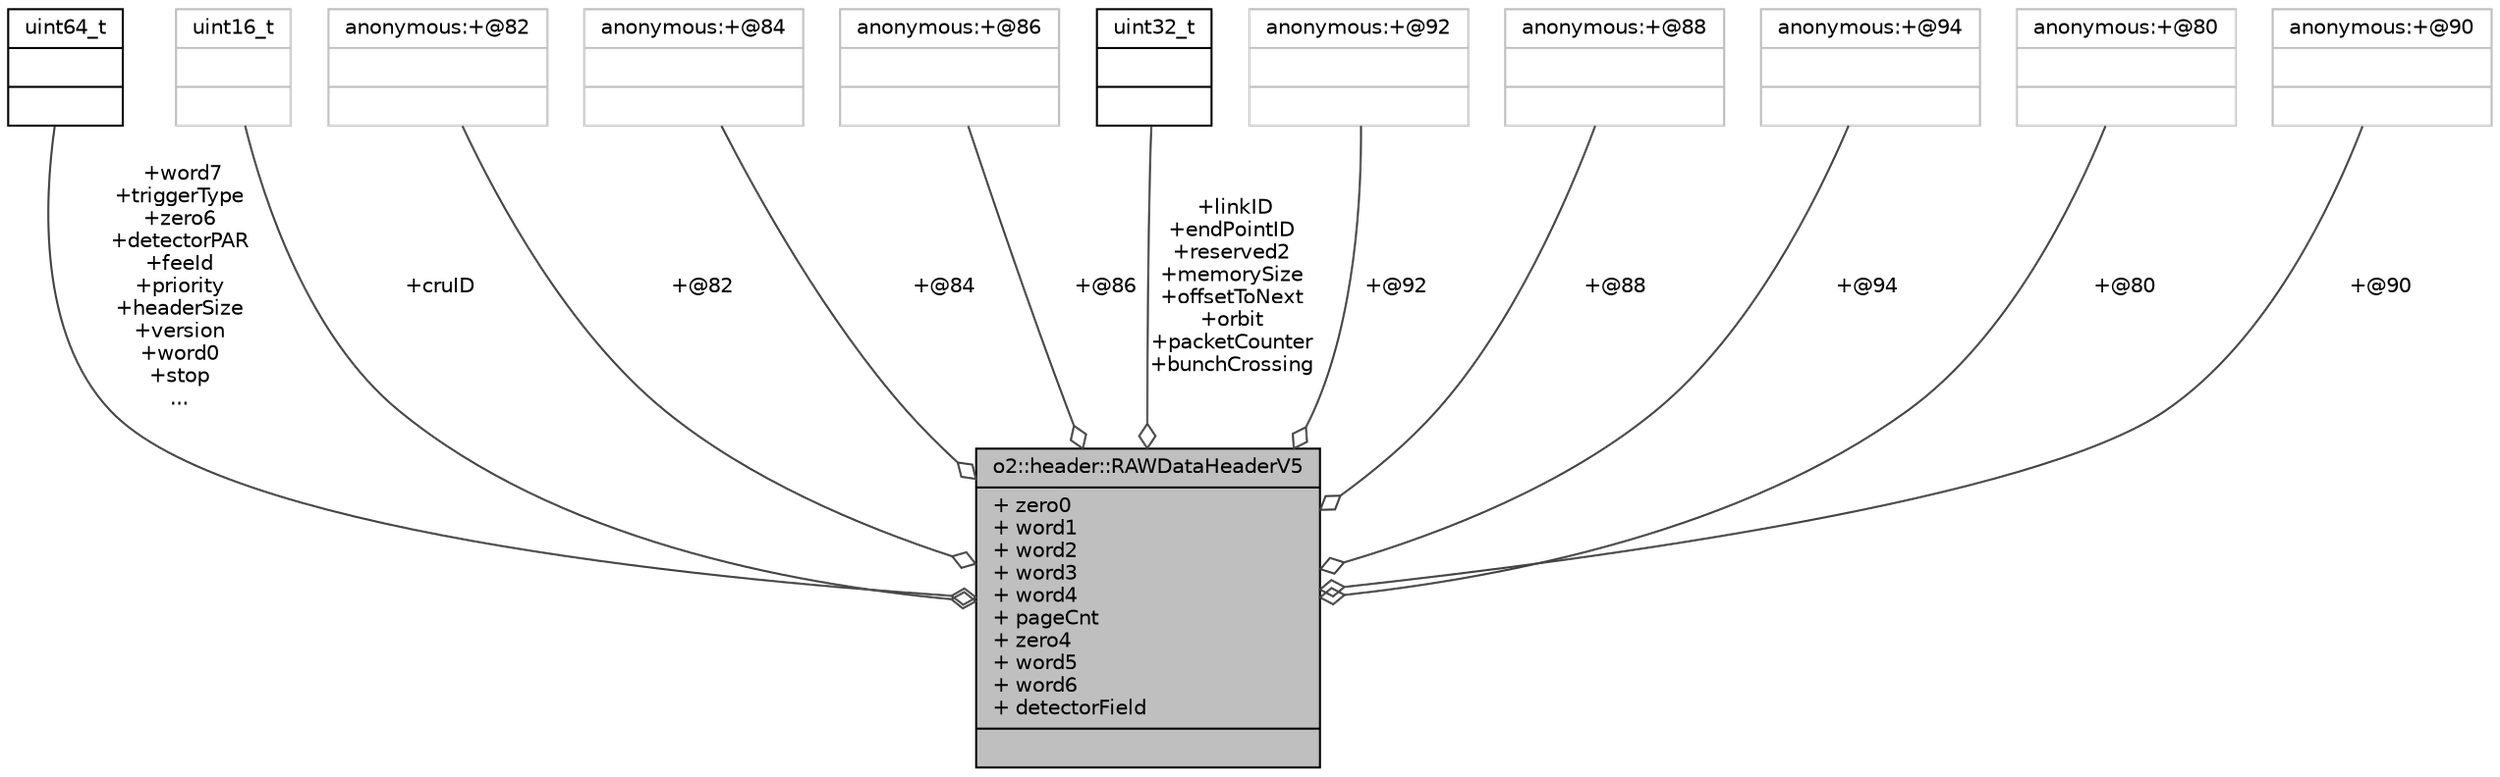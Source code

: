 digraph "o2::header::RAWDataHeaderV5"
{
 // INTERACTIVE_SVG=YES
  bgcolor="transparent";
  edge [fontname="Helvetica",fontsize="10",labelfontname="Helvetica",labelfontsize="10"];
  node [fontname="Helvetica",fontsize="10",shape=record];
  Node1 [label="{o2::header::RAWDataHeaderV5\n|+ zero0\l+ word1\l+ word2\l+ word3\l+ word4\l+ pageCnt\l+ zero4\l+ word5\l+ word6\l+ detectorField\l|}",height=0.2,width=0.4,color="black", fillcolor="grey75", style="filled", fontcolor="black"];
  Node2 -> Node1 [color="grey25",fontsize="10",style="solid",label=" +word7\n+triggerType\n+zero6\n+detectorPAR\n+feeId\n+priority\n+headerSize\n+version\n+word0\n+stop\n..." ,arrowhead="odiamond",fontname="Helvetica"];
  Node2 [label="{uint64_t\n||}",height=0.2,width=0.4,color="black",URL="$d6/d30/classuint64__t.html"];
  Node3 -> Node1 [color="grey25",fontsize="10",style="solid",label=" +cruID" ,arrowhead="odiamond",fontname="Helvetica"];
  Node3 [label="{uint16_t\n||}",height=0.2,width=0.4,color="grey75"];
  Node4 -> Node1 [color="grey25",fontsize="10",style="solid",label=" +@82" ,arrowhead="odiamond",fontname="Helvetica"];
  Node4 [label="{anonymous:+@82\n||}",height=0.2,width=0.4,color="grey75"];
  Node5 -> Node1 [color="grey25",fontsize="10",style="solid",label=" +@84" ,arrowhead="odiamond",fontname="Helvetica"];
  Node5 [label="{anonymous:+@84\n||}",height=0.2,width=0.4,color="grey75"];
  Node6 -> Node1 [color="grey25",fontsize="10",style="solid",label=" +@86" ,arrowhead="odiamond",fontname="Helvetica"];
  Node6 [label="{anonymous:+@86\n||}",height=0.2,width=0.4,color="grey75"];
  Node7 -> Node1 [color="grey25",fontsize="10",style="solid",label=" +linkID\n+endPointID\n+reserved2\n+memorySize\n+offsetToNext\n+orbit\n+packetCounter\n+bunchCrossing" ,arrowhead="odiamond",fontname="Helvetica"];
  Node7 [label="{uint32_t\n||}",height=0.2,width=0.4,color="black",URL="$d3/d87/classuint32__t.html"];
  Node8 -> Node1 [color="grey25",fontsize="10",style="solid",label=" +@92" ,arrowhead="odiamond",fontname="Helvetica"];
  Node8 [label="{anonymous:+@92\n||}",height=0.2,width=0.4,color="grey75"];
  Node9 -> Node1 [color="grey25",fontsize="10",style="solid",label=" +@88" ,arrowhead="odiamond",fontname="Helvetica"];
  Node9 [label="{anonymous:+@88\n||}",height=0.2,width=0.4,color="grey75"];
  Node10 -> Node1 [color="grey25",fontsize="10",style="solid",label=" +@94" ,arrowhead="odiamond",fontname="Helvetica"];
  Node10 [label="{anonymous:+@94\n||}",height=0.2,width=0.4,color="grey75"];
  Node11 -> Node1 [color="grey25",fontsize="10",style="solid",label=" +@80" ,arrowhead="odiamond",fontname="Helvetica"];
  Node11 [label="{anonymous:+@80\n||}",height=0.2,width=0.4,color="grey75"];
  Node12 -> Node1 [color="grey25",fontsize="10",style="solid",label=" +@90" ,arrowhead="odiamond",fontname="Helvetica"];
  Node12 [label="{anonymous:+@90\n||}",height=0.2,width=0.4,color="grey75"];
}
